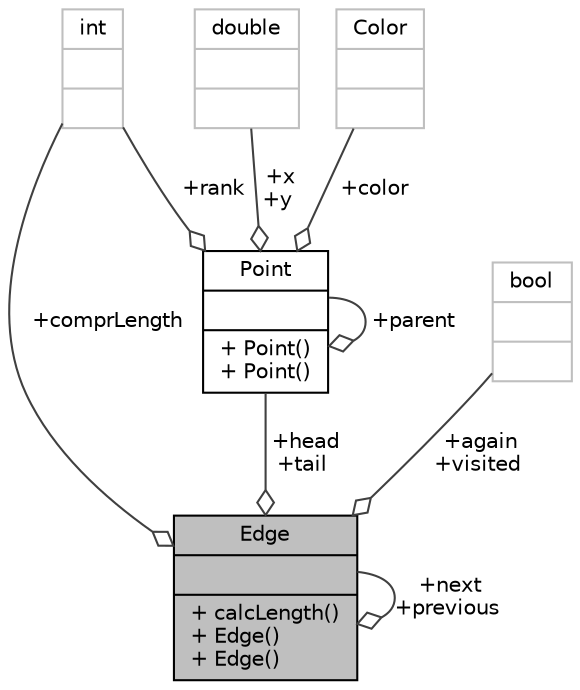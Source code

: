 digraph "Edge"
{
 // INTERACTIVE_SVG=YES
 // LATEX_PDF_SIZE
  bgcolor="transparent";
  edge [fontname="Helvetica",fontsize="10",labelfontname="Helvetica",labelfontsize="10"];
  node [fontname="Helvetica",fontsize="10",shape=record];
  Node1 [label="{Edge\n||+ calcLength()\l+ Edge()\l+ Edge()\l}",height=0.2,width=0.4,color="black", fillcolor="grey75", style="filled", fontcolor="black",tooltip="Die Struktur Edge repräsentiert eine gerichtete Kante vom Punkt tail zu head. Jede Kante hat einen Po..."];
  Node2 -> Node1 [color="grey25",fontsize="10",style="solid",label=" +comprLength" ,arrowhead="odiamond",fontname="Helvetica"];
  Node2 [label="{int\n||}",height=0.2,width=0.4,color="grey75",tooltip=" "];
  Node3 -> Node1 [color="grey25",fontsize="10",style="solid",label=" +again\n+visited" ,arrowhead="odiamond",fontname="Helvetica"];
  Node3 [label="{bool\n||}",height=0.2,width=0.4,color="grey75",tooltip=" "];
  Node1 -> Node1 [color="grey25",fontsize="10",style="solid",label=" +next\n+previous" ,arrowhead="odiamond",fontname="Helvetica"];
  Node4 -> Node1 [color="grey25",fontsize="10",style="solid",label=" +head\n+tail" ,arrowhead="odiamond",fontname="Helvetica"];
  Node4 [label="{Point\n||+ Point()\l+ Point()\l}",height=0.2,width=0.4,color="black",URL="$struct_point.html",tooltip="Das Struct Point beschreibt einen Punkt durch zwei Variablen x, y, einem Pointer auf den parent Knote..."];
  Node5 -> Node4 [color="grey25",fontsize="10",style="solid",label=" +x\n+y" ,arrowhead="odiamond",fontname="Helvetica"];
  Node5 [label="{double\n||}",height=0.2,width=0.4,color="grey75",tooltip=" "];
  Node2 -> Node4 [color="grey25",fontsize="10",style="solid",label=" +rank" ,arrowhead="odiamond",fontname="Helvetica"];
  Node4 -> Node4 [color="grey25",fontsize="10",style="solid",label=" +parent" ,arrowhead="odiamond",fontname="Helvetica"];
  Node6 -> Node4 [color="grey25",fontsize="10",style="solid",label=" +color" ,arrowhead="odiamond",fontname="Helvetica"];
  Node6 [label="{Color\n||}",height=0.2,width=0.4,color="grey75",tooltip=" "];
}
